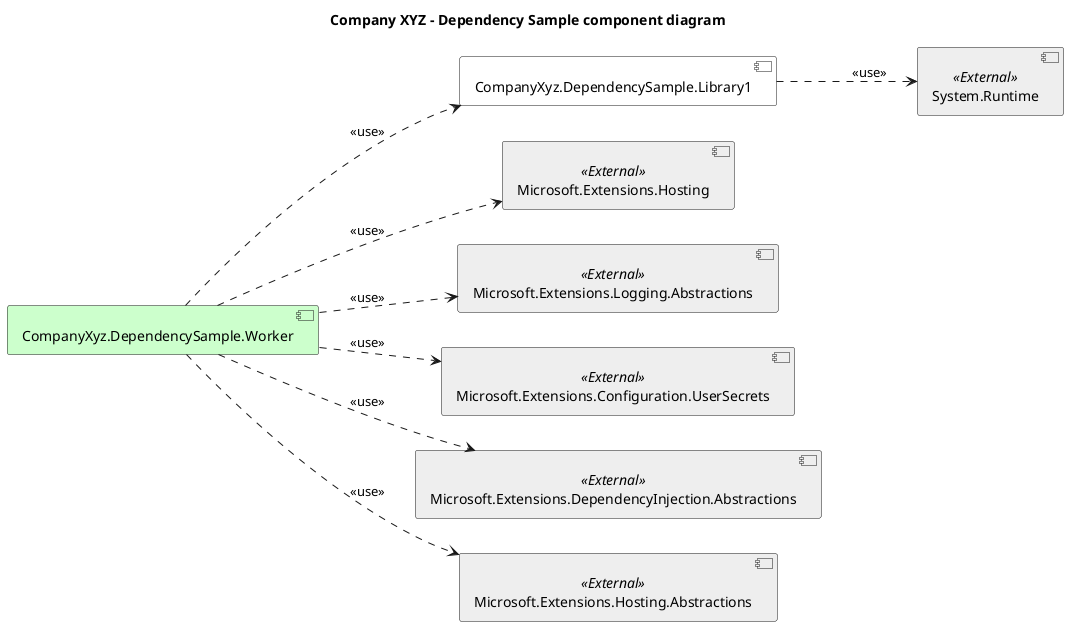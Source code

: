 @startuml

title Company XYZ - Dependency Sample component diagram

left to right direction

component [CompanyXyz.DependencySample.Worker]  #ccffcc
component [CompanyXyz.DependencySample.Library1]  #ffffff

component [Microsoft.Extensions.Hosting] <<External>> #eeeeee
component [System.Runtime] <<External>> #eeeeee
component [Microsoft.Extensions.Logging.Abstractions] <<External>> #eeeeee
component [Microsoft.Extensions.Configuration.UserSecrets] <<External>> #eeeeee
component [Microsoft.Extensions.DependencyInjection.Abstractions] <<External>> #eeeeee
component [Microsoft.Extensions.Hosting.Abstractions] <<External>> #eeeeee

[CompanyXyz.DependencySample.Worker] ..> [Microsoft.Extensions.Hosting] : <<use>>
[CompanyXyz.DependencySample.Library1] ..> [System.Runtime] : <<use>>
[CompanyXyz.DependencySample.Worker] ..> [Microsoft.Extensions.Logging.Abstractions] : <<use>>
[CompanyXyz.DependencySample.Worker] ..> [Microsoft.Extensions.Configuration.UserSecrets] : <<use>>
[CompanyXyz.DependencySample.Worker] ..> [Microsoft.Extensions.DependencyInjection.Abstractions] : <<use>>
[CompanyXyz.DependencySample.Worker] ..> [CompanyXyz.DependencySample.Library1] : <<use>>
[CompanyXyz.DependencySample.Worker] ..> [Microsoft.Extensions.Hosting.Abstractions] : <<use>>

@enduml
